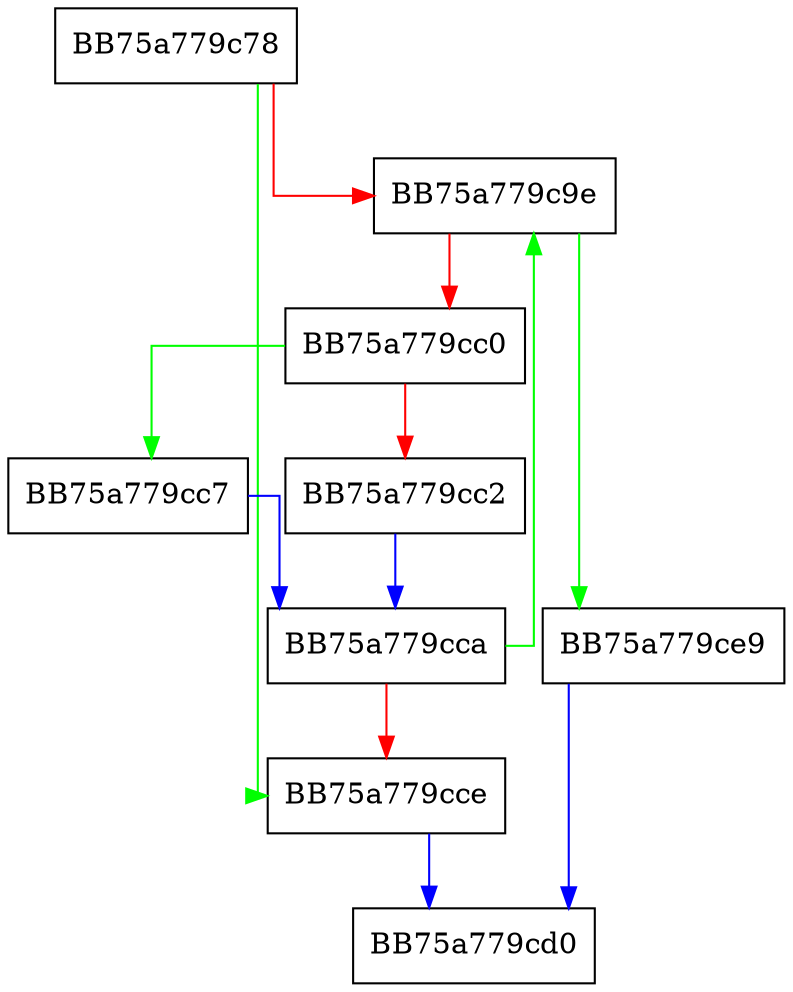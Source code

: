 digraph TranslateName {
  node [shape="box"];
  graph [splines=ortho];
  BB75a779c78 -> BB75a779cce [color="green"];
  BB75a779c78 -> BB75a779c9e [color="red"];
  BB75a779c9e -> BB75a779ce9 [color="green"];
  BB75a779c9e -> BB75a779cc0 [color="red"];
  BB75a779cc0 -> BB75a779cc7 [color="green"];
  BB75a779cc0 -> BB75a779cc2 [color="red"];
  BB75a779cc2 -> BB75a779cca [color="blue"];
  BB75a779cc7 -> BB75a779cca [color="blue"];
  BB75a779cca -> BB75a779c9e [color="green"];
  BB75a779cca -> BB75a779cce [color="red"];
  BB75a779cce -> BB75a779cd0 [color="blue"];
  BB75a779ce9 -> BB75a779cd0 [color="blue"];
}